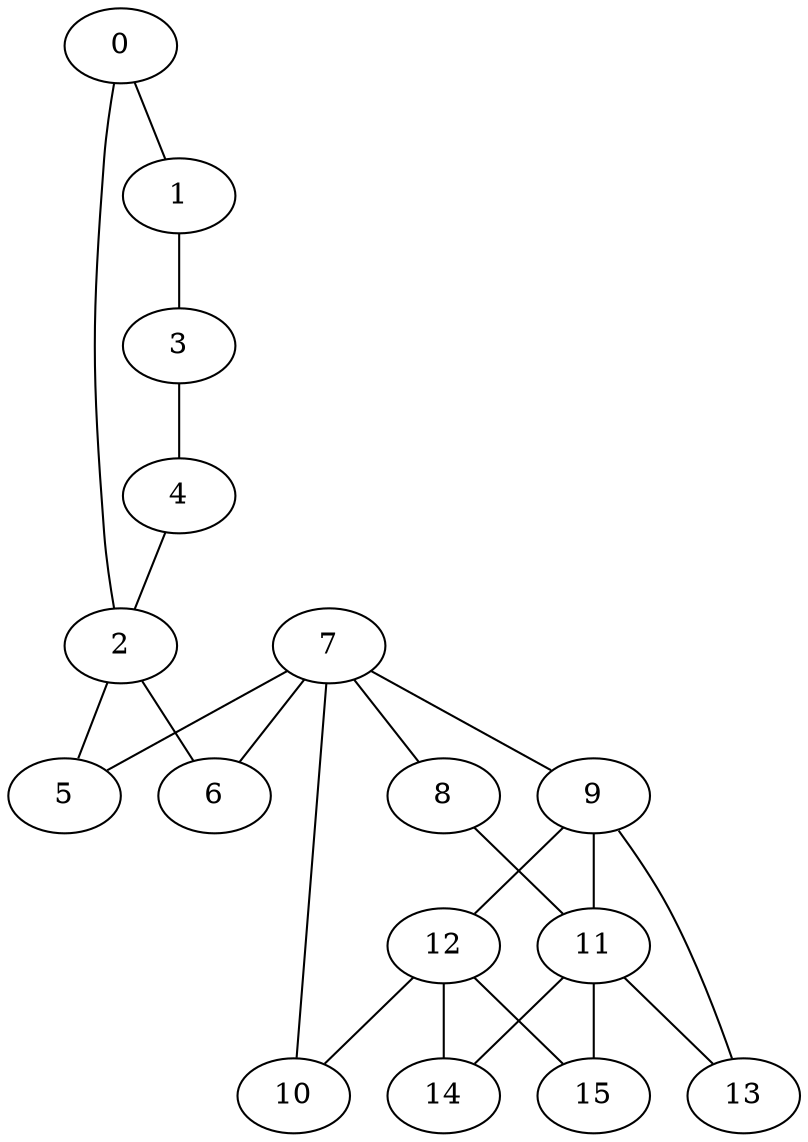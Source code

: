 graph G {
0;
1;
2;
3;
4;
5;
6;
7;
8;
9;
10;
11;
12;
13;
14;
15;
0--1 ;
0--2 ;
1--3 ;
3--4 ;
4--2 ;
2--5 ;
2--6 ;
7--8 ;
7--9 ;
7--5 ;
7--6 ;
7--10 ;
8--11 ;
9--12 ;
9--11 ;
9--13 ;
12--10 ;
12--14 ;
12--15 ;
11--14 ;
11--15 ;
11--13 ;
}

